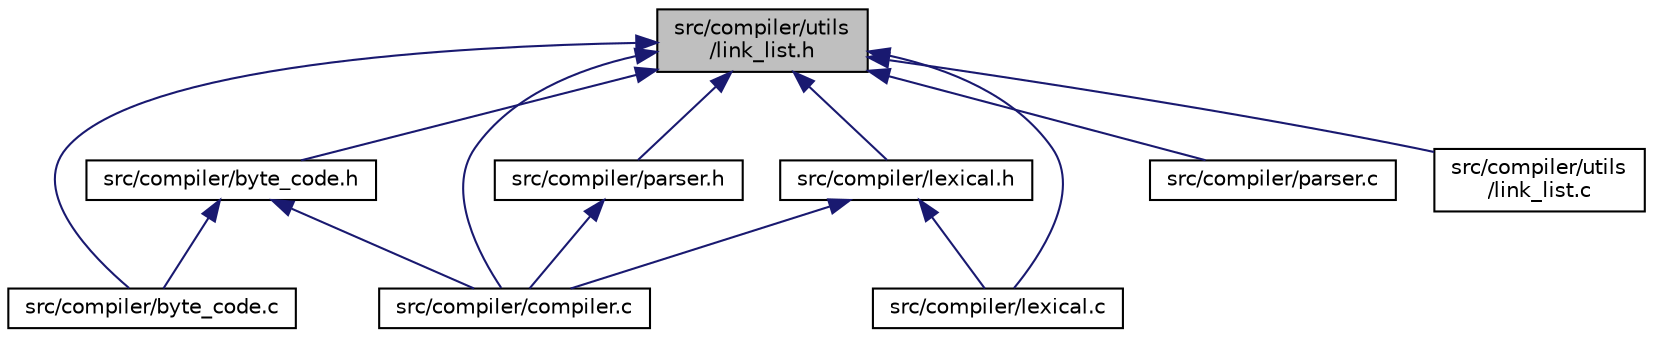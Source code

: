 digraph "src/compiler/utils/link_list.h"
{
 // INTERACTIVE_SVG=YES
  edge [fontname="Helvetica",fontsize="10",labelfontname="Helvetica",labelfontsize="10"];
  node [fontname="Helvetica",fontsize="10",shape=record];
  Node2 [label="src/compiler/utils\l/link_list.h",height=0.2,width=0.4,color="black", fillcolor="grey75", style="filled", fontcolor="black"];
  Node2 -> Node3 [dir="back",color="midnightblue",fontsize="10",style="solid",fontname="Helvetica"];
  Node3 [label="src/compiler/byte_code.c",height=0.2,width=0.4,color="black", fillcolor="white", style="filled",URL="$d3/d98/byte__code_8c.html",tooltip="Purpose: byte code operation. "];
  Node2 -> Node4 [dir="back",color="midnightblue",fontsize="10",style="solid",fontname="Helvetica"];
  Node4 [label="src/compiler/byte_code.h",height=0.2,width=0.4,color="black", fillcolor="white", style="filled",URL="$d7/d6f/byte__code_8h.html",tooltip="Purpose: byte code operation. "];
  Node4 -> Node3 [dir="back",color="midnightblue",fontsize="10",style="solid",fontname="Helvetica"];
  Node4 -> Node5 [dir="back",color="midnightblue",fontsize="10",style="solid",fontname="Helvetica"];
  Node5 [label="src/compiler/compiler.c",height=0.2,width=0.4,color="black", fillcolor="white", style="filled",URL="$d6/d0e/compiler_8c.html",tooltip="Purpose: main entrance of the compiler. "];
  Node2 -> Node5 [dir="back",color="midnightblue",fontsize="10",style="solid",fontname="Helvetica"];
  Node2 -> Node6 [dir="back",color="midnightblue",fontsize="10",style="solid",fontname="Helvetica"];
  Node6 [label="src/compiler/lexical.h",height=0.2,width=0.4,color="black", fillcolor="white", style="filled",URL="$db/db7/lexical_8h.html",tooltip="Purpose: Interface for the lexical analysis for the code. "];
  Node6 -> Node5 [dir="back",color="midnightblue",fontsize="10",style="solid",fontname="Helvetica"];
  Node6 -> Node7 [dir="back",color="midnightblue",fontsize="10",style="solid",fontname="Helvetica"];
  Node7 [label="src/compiler/lexical.c",height=0.2,width=0.4,color="black", fillcolor="white", style="filled",URL="$dd/d3a/lexical_8c.html",tooltip="Purpose: provide the lexical analysis for the code. "];
  Node2 -> Node8 [dir="back",color="midnightblue",fontsize="10",style="solid",fontname="Helvetica"];
  Node8 [label="src/compiler/parser.h",height=0.2,width=0.4,color="black", fillcolor="white", style="filled",URL="$d5/d36/parser_8h.html",tooltip="Purpose: generate a parsing tree using token list and symbol table. "];
  Node8 -> Node5 [dir="back",color="midnightblue",fontsize="10",style="solid",fontname="Helvetica"];
  Node2 -> Node7 [dir="back",color="midnightblue",fontsize="10",style="solid",fontname="Helvetica"];
  Node2 -> Node9 [dir="back",color="midnightblue",fontsize="10",style="solid",fontname="Helvetica"];
  Node9 [label="src/compiler/parser.c",height=0.2,width=0.4,color="black", fillcolor="white", style="filled",URL="$d2/d72/parser_8c.html",tooltip="Purpose: implementation of parser.h which generate a parsing tree using token list and symbol table..."];
  Node2 -> Node10 [dir="back",color="midnightblue",fontsize="10",style="solid",fontname="Helvetica"];
  Node10 [label="src/compiler/utils\l/link_list.c",height=0.2,width=0.4,color="black", fillcolor="white", style="filled",URL="$de/dec/link__list_8c.html",tooltip="Purpose: implementation of link_list data structure. "];
}
